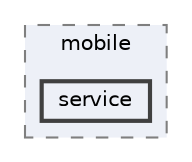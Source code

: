 digraph "repository/mobile-app/src/test/java/com/sterlite/cal/brm/mobile/service"
{
 // LATEX_PDF_SIZE
  bgcolor="transparent";
  edge [fontname=Helvetica,fontsize=10,labelfontname=Helvetica,labelfontsize=10];
  node [fontname=Helvetica,fontsize=10,shape=box,height=0.2,width=0.4];
  compound=true
  subgraph clusterdir_0b60feff2e32a66731ea8856ee719caf {
    graph [ bgcolor="#edf0f7", pencolor="grey50", label="mobile", fontname=Helvetica,fontsize=10 style="filled,dashed", URL="dir_0b60feff2e32a66731ea8856ee719caf.html",tooltip=""]
  dir_6a1f36fc804e6a58b51de431966c02ef [label="service", fillcolor="#edf0f7", color="grey25", style="filled,bold", URL="dir_6a1f36fc804e6a58b51de431966c02ef.html",tooltip=""];
  }
}
